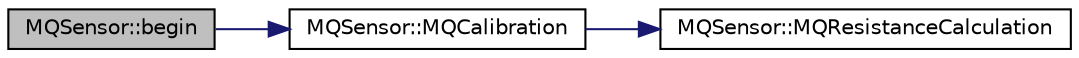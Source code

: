 digraph "MQSensor::begin"
{
  edge [fontname="Helvetica",fontsize="10",labelfontname="Helvetica",labelfontsize="10"];
  node [fontname="Helvetica",fontsize="10",shape=record];
  rankdir="LR";
  Node1 [label="MQSensor::begin",height=0.2,width=0.4,color="black", fillcolor="grey75", style="filled", fontcolor="black"];
  Node1 -> Node2 [color="midnightblue",fontsize="10",style="solid"];
  Node2 [label="MQSensor::MQCalibration",height=0.2,width=0.4,color="black", fillcolor="white", style="filled",URL="$class_m_q_sensor.html#aae67f9f2749712bd2afa90a2a97a29fd"];
  Node2 -> Node3 [color="midnightblue",fontsize="10",style="solid"];
  Node3 [label="MQSensor::MQResistanceCalculation",height=0.2,width=0.4,color="black", fillcolor="white", style="filled",URL="$class_m_q_sensor.html#a1bb39a92869446ede5ba1c6854034e20"];
}
